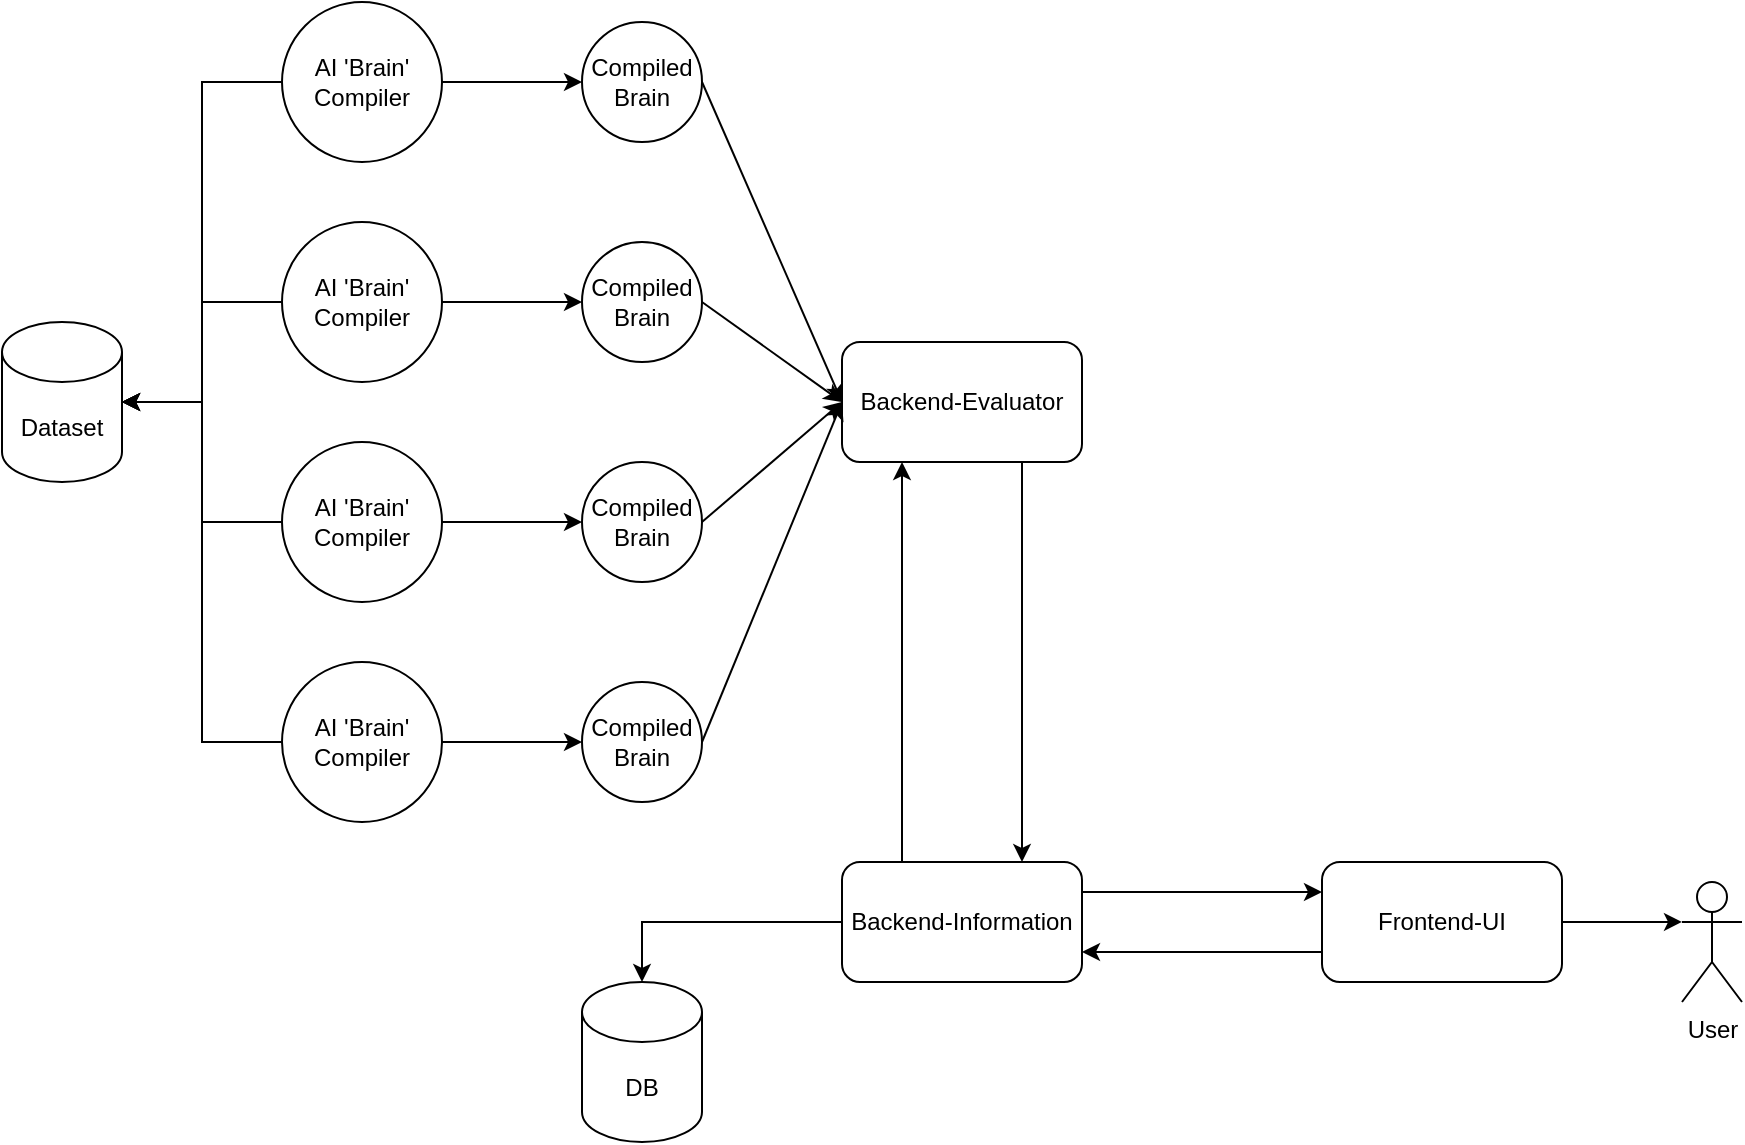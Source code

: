 <mxfile version="13.11.0" type="device"><diagram id="QruEmpf6SEL2IynRIxYp" name="Page-1"><mxGraphModel dx="946" dy="600" grid="1" gridSize="10" guides="1" tooltips="1" connect="1" arrows="1" fold="1" page="1" pageScale="1" pageWidth="827" pageHeight="1169" math="0" shadow="0"><root><mxCell id="0"/><mxCell id="1" parent="0"/><mxCell id="Gyoufxl-N_2KmUjcx6a_-32" style="edgeStyle=orthogonalEdgeStyle;rounded=0;orthogonalLoop=1;jettySize=auto;html=1;exitX=0;exitY=0.5;exitDx=0;exitDy=0;entryX=1;entryY=0.5;entryDx=0;entryDy=0;entryPerimeter=0;" edge="1" parent="1" source="Gyoufxl-N_2KmUjcx6a_-2" target="Gyoufxl-N_2KmUjcx6a_-29"><mxGeometry relative="1" as="geometry"/></mxCell><mxCell id="Gyoufxl-N_2KmUjcx6a_-2" value="AI 'Brain' Compiler" style="ellipse;whiteSpace=wrap;html=1;aspect=fixed;" vertex="1" parent="1"><mxGeometry x="160" y="30" width="80" height="80" as="geometry"/></mxCell><mxCell id="Gyoufxl-N_2KmUjcx6a_-33" style="edgeStyle=orthogonalEdgeStyle;rounded=0;orthogonalLoop=1;jettySize=auto;html=1;exitX=0;exitY=0.5;exitDx=0;exitDy=0;entryX=1;entryY=0.5;entryDx=0;entryDy=0;entryPerimeter=0;" edge="1" parent="1" source="Gyoufxl-N_2KmUjcx6a_-3" target="Gyoufxl-N_2KmUjcx6a_-29"><mxGeometry relative="1" as="geometry"/></mxCell><mxCell id="Gyoufxl-N_2KmUjcx6a_-3" value="AI 'Brain' Compiler" style="ellipse;whiteSpace=wrap;html=1;aspect=fixed;" vertex="1" parent="1"><mxGeometry x="160" y="140" width="80" height="80" as="geometry"/></mxCell><mxCell id="Gyoufxl-N_2KmUjcx6a_-34" style="edgeStyle=orthogonalEdgeStyle;rounded=0;orthogonalLoop=1;jettySize=auto;html=1;exitX=0;exitY=0.5;exitDx=0;exitDy=0;entryX=1;entryY=0.5;entryDx=0;entryDy=0;entryPerimeter=0;" edge="1" parent="1" source="Gyoufxl-N_2KmUjcx6a_-4" target="Gyoufxl-N_2KmUjcx6a_-29"><mxGeometry relative="1" as="geometry"/></mxCell><mxCell id="Gyoufxl-N_2KmUjcx6a_-4" value="AI 'Brain' Compiler" style="ellipse;whiteSpace=wrap;html=1;aspect=fixed;" vertex="1" parent="1"><mxGeometry x="160" y="250" width="80" height="80" as="geometry"/></mxCell><mxCell id="Gyoufxl-N_2KmUjcx6a_-35" style="edgeStyle=orthogonalEdgeStyle;rounded=0;orthogonalLoop=1;jettySize=auto;html=1;exitX=0;exitY=0.5;exitDx=0;exitDy=0;entryX=1;entryY=0.5;entryDx=0;entryDy=0;entryPerimeter=0;" edge="1" parent="1" source="Gyoufxl-N_2KmUjcx6a_-5" target="Gyoufxl-N_2KmUjcx6a_-29"><mxGeometry relative="1" as="geometry"/></mxCell><mxCell id="Gyoufxl-N_2KmUjcx6a_-5" value="AI 'Brain' Compiler" style="ellipse;whiteSpace=wrap;html=1;aspect=fixed;" vertex="1" parent="1"><mxGeometry x="160" y="360" width="80" height="80" as="geometry"/></mxCell><mxCell id="Gyoufxl-N_2KmUjcx6a_-6" value="Compiled Brain" style="ellipse;whiteSpace=wrap;html=1;aspect=fixed;" vertex="1" parent="1"><mxGeometry x="310" y="40" width="60" height="60" as="geometry"/></mxCell><mxCell id="Gyoufxl-N_2KmUjcx6a_-7" value="Compiled Brain" style="ellipse;whiteSpace=wrap;html=1;aspect=fixed;" vertex="1" parent="1"><mxGeometry x="310" y="150" width="60" height="60" as="geometry"/></mxCell><mxCell id="Gyoufxl-N_2KmUjcx6a_-8" value="Compiled Brain" style="ellipse;whiteSpace=wrap;html=1;aspect=fixed;" vertex="1" parent="1"><mxGeometry x="310" y="260" width="60" height="60" as="geometry"/></mxCell><mxCell id="Gyoufxl-N_2KmUjcx6a_-9" value="Compiled Brain" style="ellipse;whiteSpace=wrap;html=1;aspect=fixed;" vertex="1" parent="1"><mxGeometry x="310" y="370" width="60" height="60" as="geometry"/></mxCell><mxCell id="Gyoufxl-N_2KmUjcx6a_-10" value="" style="endArrow=classic;html=1;exitX=1;exitY=0.5;exitDx=0;exitDy=0;entryX=0;entryY=0.5;entryDx=0;entryDy=0;" edge="1" parent="1" source="Gyoufxl-N_2KmUjcx6a_-2" target="Gyoufxl-N_2KmUjcx6a_-6"><mxGeometry width="50" height="50" relative="1" as="geometry"><mxPoint x="80" y="210" as="sourcePoint"/><mxPoint x="130" y="160" as="targetPoint"/></mxGeometry></mxCell><mxCell id="Gyoufxl-N_2KmUjcx6a_-11" value="" style="endArrow=classic;html=1;exitX=1;exitY=0.5;exitDx=0;exitDy=0;entryX=0;entryY=0.5;entryDx=0;entryDy=0;" edge="1" parent="1" source="Gyoufxl-N_2KmUjcx6a_-3" target="Gyoufxl-N_2KmUjcx6a_-7"><mxGeometry width="50" height="50" relative="1" as="geometry"><mxPoint y="360" as="sourcePoint"/><mxPoint x="50" y="310" as="targetPoint"/></mxGeometry></mxCell><mxCell id="Gyoufxl-N_2KmUjcx6a_-12" value="" style="endArrow=classic;html=1;exitX=1;exitY=0.5;exitDx=0;exitDy=0;entryX=0;entryY=0.5;entryDx=0;entryDy=0;" edge="1" parent="1" source="Gyoufxl-N_2KmUjcx6a_-4" target="Gyoufxl-N_2KmUjcx6a_-8"><mxGeometry width="50" height="50" relative="1" as="geometry"><mxPoint x="40" y="380" as="sourcePoint"/><mxPoint x="90" y="330" as="targetPoint"/></mxGeometry></mxCell><mxCell id="Gyoufxl-N_2KmUjcx6a_-13" value="" style="endArrow=classic;html=1;exitX=1;exitY=0.5;exitDx=0;exitDy=0;" edge="1" parent="1" source="Gyoufxl-N_2KmUjcx6a_-5"><mxGeometry width="50" height="50" relative="1" as="geometry"><mxPoint x="50" y="430" as="sourcePoint"/><mxPoint x="310" y="400" as="targetPoint"/></mxGeometry></mxCell><mxCell id="Gyoufxl-N_2KmUjcx6a_-14" value="Backend-Evaluator" style="rounded=1;whiteSpace=wrap;html=1;" vertex="1" parent="1"><mxGeometry x="440" y="200" width="120" height="60" as="geometry"/></mxCell><mxCell id="Gyoufxl-N_2KmUjcx6a_-16" value="" style="endArrow=classic;html=1;exitX=1;exitY=0.5;exitDx=0;exitDy=0;entryX=0;entryY=0.5;entryDx=0;entryDy=0;" edge="1" parent="1" source="Gyoufxl-N_2KmUjcx6a_-6" target="Gyoufxl-N_2KmUjcx6a_-14"><mxGeometry width="50" height="50" relative="1" as="geometry"><mxPoint x="460" y="130" as="sourcePoint"/><mxPoint x="510" y="80" as="targetPoint"/></mxGeometry></mxCell><mxCell id="Gyoufxl-N_2KmUjcx6a_-17" value="" style="endArrow=classic;html=1;exitX=1;exitY=0.5;exitDx=0;exitDy=0;entryX=0;entryY=0.5;entryDx=0;entryDy=0;" edge="1" parent="1" source="Gyoufxl-N_2KmUjcx6a_-7" target="Gyoufxl-N_2KmUjcx6a_-14"><mxGeometry width="50" height="50" relative="1" as="geometry"><mxPoint x="470" y="210" as="sourcePoint"/><mxPoint x="520" y="160" as="targetPoint"/></mxGeometry></mxCell><mxCell id="Gyoufxl-N_2KmUjcx6a_-18" value="" style="endArrow=classic;html=1;exitX=1;exitY=0.5;exitDx=0;exitDy=0;entryX=0;entryY=0.5;entryDx=0;entryDy=0;" edge="1" parent="1" source="Gyoufxl-N_2KmUjcx6a_-8" target="Gyoufxl-N_2KmUjcx6a_-14"><mxGeometry width="50" height="50" relative="1" as="geometry"><mxPoint x="440" y="380" as="sourcePoint"/><mxPoint x="490" y="330" as="targetPoint"/></mxGeometry></mxCell><mxCell id="Gyoufxl-N_2KmUjcx6a_-19" value="" style="endArrow=classic;html=1;exitX=1;exitY=0.5;exitDx=0;exitDy=0;entryX=0;entryY=0.5;entryDx=0;entryDy=0;" edge="1" parent="1" source="Gyoufxl-N_2KmUjcx6a_-9" target="Gyoufxl-N_2KmUjcx6a_-14"><mxGeometry width="50" height="50" relative="1" as="geometry"><mxPoint x="450" y="430" as="sourcePoint"/><mxPoint x="500" y="380" as="targetPoint"/></mxGeometry></mxCell><mxCell id="Gyoufxl-N_2KmUjcx6a_-24" style="edgeStyle=orthogonalEdgeStyle;rounded=0;orthogonalLoop=1;jettySize=auto;html=1;exitX=0;exitY=0.5;exitDx=0;exitDy=0;entryX=0.5;entryY=0;entryDx=0;entryDy=0;entryPerimeter=0;" edge="1" parent="1" source="Gyoufxl-N_2KmUjcx6a_-20" target="Gyoufxl-N_2KmUjcx6a_-23"><mxGeometry relative="1" as="geometry"/></mxCell><mxCell id="Gyoufxl-N_2KmUjcx6a_-25" style="edgeStyle=orthogonalEdgeStyle;rounded=0;orthogonalLoop=1;jettySize=auto;html=1;exitX=1;exitY=0.25;exitDx=0;exitDy=0;entryX=0;entryY=0.25;entryDx=0;entryDy=0;" edge="1" parent="1" source="Gyoufxl-N_2KmUjcx6a_-20" target="Gyoufxl-N_2KmUjcx6a_-26"><mxGeometry relative="1" as="geometry"><mxPoint x="740" y="475" as="targetPoint"/></mxGeometry></mxCell><mxCell id="Gyoufxl-N_2KmUjcx6a_-20" value="Backend-Information" style="rounded=1;whiteSpace=wrap;html=1;" vertex="1" parent="1"><mxGeometry x="440" y="460" width="120" height="60" as="geometry"/></mxCell><mxCell id="Gyoufxl-N_2KmUjcx6a_-21" value="" style="endArrow=classic;html=1;exitX=0.25;exitY=0;exitDx=0;exitDy=0;entryX=0.25;entryY=1;entryDx=0;entryDy=0;" edge="1" parent="1" source="Gyoufxl-N_2KmUjcx6a_-20" target="Gyoufxl-N_2KmUjcx6a_-14"><mxGeometry width="50" height="50" relative="1" as="geometry"><mxPoint x="520" y="380" as="sourcePoint"/><mxPoint x="480" y="280" as="targetPoint"/></mxGeometry></mxCell><mxCell id="Gyoufxl-N_2KmUjcx6a_-22" value="" style="endArrow=classic;html=1;exitX=0.75;exitY=1;exitDx=0;exitDy=0;entryX=0.75;entryY=0;entryDx=0;entryDy=0;" edge="1" parent="1" source="Gyoufxl-N_2KmUjcx6a_-14" target="Gyoufxl-N_2KmUjcx6a_-20"><mxGeometry width="50" height="50" relative="1" as="geometry"><mxPoint x="540" y="410" as="sourcePoint"/><mxPoint x="590" y="360" as="targetPoint"/></mxGeometry></mxCell><mxCell id="Gyoufxl-N_2KmUjcx6a_-23" value="DB" style="shape=cylinder3;whiteSpace=wrap;html=1;boundedLbl=1;backgroundOutline=1;size=15;" vertex="1" parent="1"><mxGeometry x="310" y="520" width="60" height="80" as="geometry"/></mxCell><mxCell id="Gyoufxl-N_2KmUjcx6a_-27" style="edgeStyle=orthogonalEdgeStyle;rounded=0;orthogonalLoop=1;jettySize=auto;html=1;exitX=0;exitY=0.75;exitDx=0;exitDy=0;entryX=1;entryY=0.75;entryDx=0;entryDy=0;" edge="1" parent="1" source="Gyoufxl-N_2KmUjcx6a_-26" target="Gyoufxl-N_2KmUjcx6a_-20"><mxGeometry relative="1" as="geometry"/></mxCell><mxCell id="Gyoufxl-N_2KmUjcx6a_-37" style="edgeStyle=orthogonalEdgeStyle;rounded=0;orthogonalLoop=1;jettySize=auto;html=1;exitX=1;exitY=0.5;exitDx=0;exitDy=0;entryX=0;entryY=0.333;entryDx=0;entryDy=0;entryPerimeter=0;" edge="1" parent="1" source="Gyoufxl-N_2KmUjcx6a_-26" target="Gyoufxl-N_2KmUjcx6a_-36"><mxGeometry relative="1" as="geometry"/></mxCell><mxCell id="Gyoufxl-N_2KmUjcx6a_-26" value="Frontend-UI" style="rounded=1;whiteSpace=wrap;html=1;" vertex="1" parent="1"><mxGeometry x="680" y="460" width="120" height="60" as="geometry"/></mxCell><mxCell id="Gyoufxl-N_2KmUjcx6a_-29" value="Dataset" style="shape=cylinder3;whiteSpace=wrap;html=1;boundedLbl=1;backgroundOutline=1;size=15;" vertex="1" parent="1"><mxGeometry x="20" y="190" width="60" height="80" as="geometry"/></mxCell><mxCell id="Gyoufxl-N_2KmUjcx6a_-36" value="&lt;div&gt;User&lt;/div&gt;&lt;div&gt;&lt;br&gt;&lt;/div&gt;" style="shape=umlActor;verticalLabelPosition=bottom;verticalAlign=top;html=1;outlineConnect=0;" vertex="1" parent="1"><mxGeometry x="860" y="470" width="30" height="60" as="geometry"/></mxCell></root></mxGraphModel></diagram></mxfile>